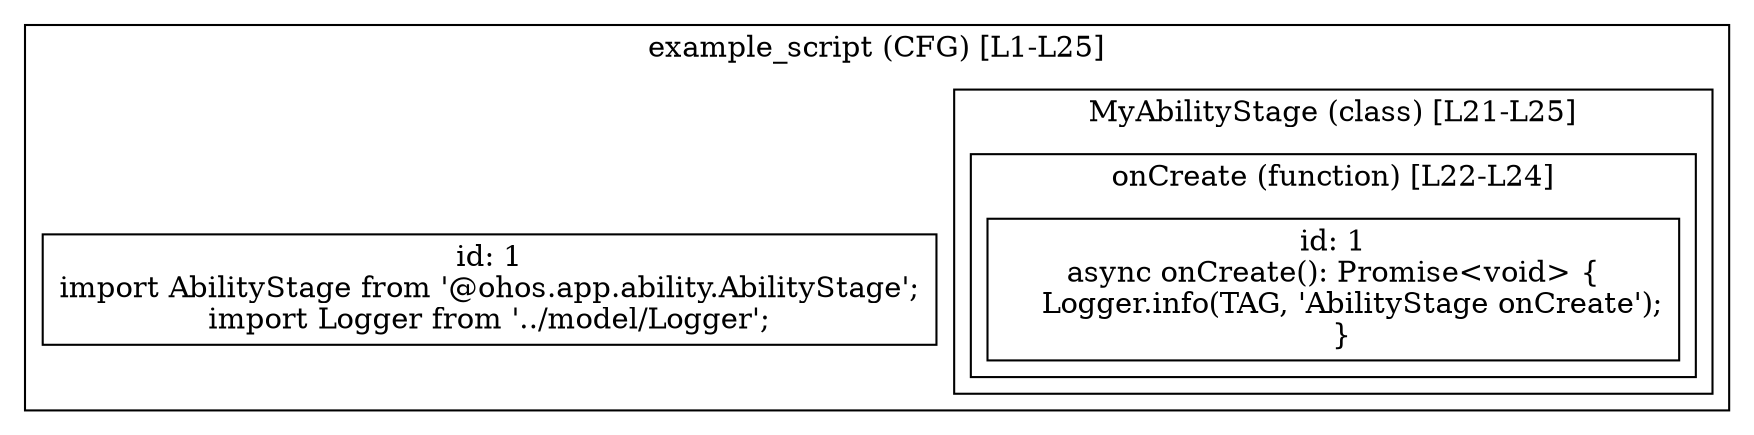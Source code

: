digraph "14.ts" {
  subgraph "cluster_1" {
    label="example_script (CFG) [L1-L25]";
    node_1_1 [label="id: 1\nimport AbilityStage from '@ohos.app.ability.AbilityStage';
import Logger from '../model/Logger';", shape=box];
  subgraph "cluster_2" {
    label="MyAbilityStage (class) [L21-L25]";
  subgraph "cluster_3" {
    label="onCreate (function) [L22-L24]";
    node_3_1 [label="id: 1\nasync onCreate(): Promise<void> {
    Logger.info(TAG, 'AbilityStage onCreate');
  }", shape=box];
  }
  }
  }
}